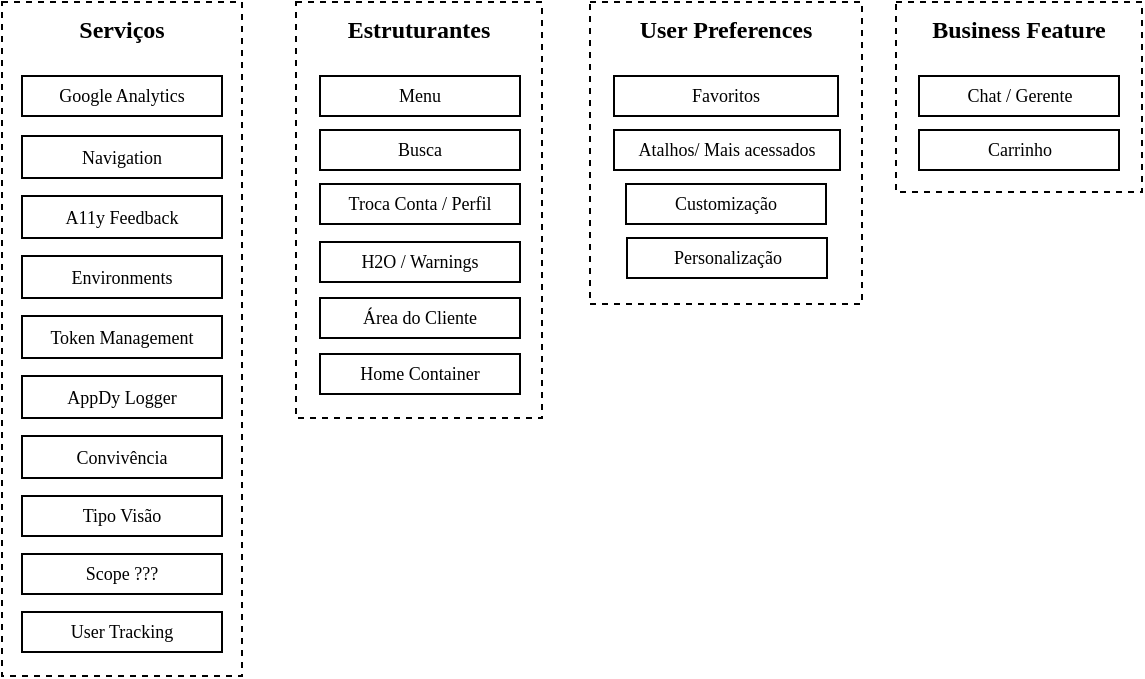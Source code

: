 <mxfile version="21.3.2" type="github">
  <diagram name="Página-1" id="w-p5Ae15d1W9unrE6qTG">
    <mxGraphModel dx="1430" dy="732" grid="0" gridSize="10" guides="1" tooltips="1" connect="1" arrows="1" fold="1" page="1" pageScale="1" pageWidth="1169" pageHeight="827" background="none" math="0" shadow="0">
      <root>
        <mxCell id="0" />
        <mxCell id="1" parent="0" />
        <mxCell id="AUBx4SotxPpRX_jlAVSK-5" value="&lt;b&gt;&lt;font face=&quot;Tahoma&quot;&gt;Serviços&lt;/font&gt;&lt;/b&gt;" style="rounded=0;whiteSpace=wrap;html=1;verticalAlign=top;strokeWidth=1;dashed=1;strokeColor=default;glass=0;" vertex="1" parent="1">
          <mxGeometry x="11" y="14" width="120" height="337" as="geometry" />
        </mxCell>
        <mxCell id="AUBx4SotxPpRX_jlAVSK-1" value="A11y Feedback" style="rounded=0;whiteSpace=wrap;html=1;fontFamily=Tahoma;fontSize=9;fontStyle=0;horizontal=1;flipH=1;" vertex="1" parent="1">
          <mxGeometry x="21" y="111" width="100" height="21" as="geometry" />
        </mxCell>
        <mxCell id="AUBx4SotxPpRX_jlAVSK-3" value="Google Analytics" style="rounded=0;whiteSpace=wrap;html=1;fontFamily=Tahoma;fontSize=9;fontStyle=0;horizontal=1;flipH=1;" vertex="1" parent="1">
          <mxGeometry x="21" y="51" width="100" height="20" as="geometry" />
        </mxCell>
        <mxCell id="AUBx4SotxPpRX_jlAVSK-4" value="Navigation" style="rounded=0;whiteSpace=wrap;html=1;fontFamily=Tahoma;fontSize=9;fontStyle=0;horizontal=1;flipH=1;" vertex="1" parent="1">
          <mxGeometry x="21" y="81" width="100" height="21" as="geometry" />
        </mxCell>
        <mxCell id="AUBx4SotxPpRX_jlAVSK-8" value="Environments" style="rounded=0;whiteSpace=wrap;html=1;fontFamily=Tahoma;fontSize=9;fontStyle=0;horizontal=1;flipH=1;" vertex="1" parent="1">
          <mxGeometry x="21" y="141" width="100" height="21" as="geometry" />
        </mxCell>
        <mxCell id="AUBx4SotxPpRX_jlAVSK-9" value="Token Management" style="rounded=0;whiteSpace=wrap;html=1;fontFamily=Tahoma;fontSize=9;fontStyle=0;horizontal=1;flipH=1;" vertex="1" parent="1">
          <mxGeometry x="21" y="171" width="100" height="21" as="geometry" />
        </mxCell>
        <mxCell id="AUBx4SotxPpRX_jlAVSK-10" value="&lt;b&gt;&lt;font face=&quot;Tahoma&quot;&gt;Estruturantes&lt;/font&gt;&lt;/b&gt;" style="rounded=0;whiteSpace=wrap;html=1;verticalAlign=top;strokeWidth=1;dashed=1;strokeColor=default;glass=0;" vertex="1" parent="1">
          <mxGeometry x="158" y="14" width="123" height="208" as="geometry" />
        </mxCell>
        <mxCell id="AUBx4SotxPpRX_jlAVSK-11" value="AppDy Logger" style="rounded=0;whiteSpace=wrap;html=1;fontFamily=Tahoma;fontSize=9;fontStyle=0;horizontal=1;flipH=1;" vertex="1" parent="1">
          <mxGeometry x="21" y="201" width="100" height="21" as="geometry" />
        </mxCell>
        <mxCell id="AUBx4SotxPpRX_jlAVSK-12" value="Menu" style="rounded=0;whiteSpace=wrap;html=1;fontFamily=Tahoma;fontSize=9;fontStyle=0;horizontal=1;flipH=1;" vertex="1" parent="1">
          <mxGeometry x="170" y="51" width="100" height="20" as="geometry" />
        </mxCell>
        <mxCell id="AUBx4SotxPpRX_jlAVSK-13" value="Busca" style="rounded=0;whiteSpace=wrap;html=1;fontFamily=Tahoma;fontSize=9;fontStyle=0;horizontal=1;flipH=1;" vertex="1" parent="1">
          <mxGeometry x="170" y="78" width="100" height="20" as="geometry" />
        </mxCell>
        <mxCell id="AUBx4SotxPpRX_jlAVSK-14" value="Troca Conta / Perfil" style="rounded=0;whiteSpace=wrap;html=1;fontFamily=Tahoma;fontSize=9;fontStyle=0;horizontal=1;flipH=1;" vertex="1" parent="1">
          <mxGeometry x="170" y="105" width="100" height="20" as="geometry" />
        </mxCell>
        <mxCell id="AUBx4SotxPpRX_jlAVSK-15" value="Convivência" style="rounded=0;whiteSpace=wrap;html=1;fontFamily=Tahoma;fontSize=9;fontStyle=0;horizontal=1;flipH=1;" vertex="1" parent="1">
          <mxGeometry x="21" y="231" width="100" height="21" as="geometry" />
        </mxCell>
        <mxCell id="AUBx4SotxPpRX_jlAVSK-16" value="H2O / Warnings" style="rounded=0;whiteSpace=wrap;html=1;fontFamily=Tahoma;fontSize=9;fontStyle=0;horizontal=1;flipH=1;" vertex="1" parent="1">
          <mxGeometry x="170" y="134" width="100" height="20" as="geometry" />
        </mxCell>
        <mxCell id="AUBx4SotxPpRX_jlAVSK-17" value="Área do Cliente" style="rounded=0;whiteSpace=wrap;html=1;fontFamily=Tahoma;fontSize=9;fontStyle=0;horizontal=1;flipH=1;" vertex="1" parent="1">
          <mxGeometry x="170" y="162" width="100" height="20" as="geometry" />
        </mxCell>
        <mxCell id="AUBx4SotxPpRX_jlAVSK-18" value="Tipo Visão" style="rounded=0;whiteSpace=wrap;html=1;fontFamily=Tahoma;fontSize=9;fontStyle=0;horizontal=1;flipH=1;" vertex="1" parent="1">
          <mxGeometry x="21" y="261" width="100" height="20" as="geometry" />
        </mxCell>
        <mxCell id="AUBx4SotxPpRX_jlAVSK-20" value="Home Container" style="rounded=0;whiteSpace=wrap;html=1;fontFamily=Tahoma;fontSize=9;fontStyle=0;horizontal=1;flipH=1;" vertex="1" parent="1">
          <mxGeometry x="170" y="190" width="100" height="20" as="geometry" />
        </mxCell>
        <mxCell id="AUBx4SotxPpRX_jlAVSK-21" value="Scope ???" style="rounded=0;whiteSpace=wrap;html=1;fontFamily=Tahoma;fontSize=9;fontStyle=0;horizontal=1;flipH=1;" vertex="1" parent="1">
          <mxGeometry x="21" y="290" width="100" height="20" as="geometry" />
        </mxCell>
        <mxCell id="AUBx4SotxPpRX_jlAVSK-22" value="&lt;font face=&quot;Tahoma&quot;&gt;&lt;b&gt;User Preferences&lt;/b&gt;&lt;/font&gt;" style="rounded=0;whiteSpace=wrap;html=1;verticalAlign=top;strokeWidth=1;dashed=1;strokeColor=default;glass=0;" vertex="1" parent="1">
          <mxGeometry x="305" y="14" width="136" height="151" as="geometry" />
        </mxCell>
        <mxCell id="AUBx4SotxPpRX_jlAVSK-23" value="Favoritos" style="rounded=0;whiteSpace=wrap;html=1;fontFamily=Tahoma;fontSize=9;fontStyle=0;horizontal=1;flipH=1;" vertex="1" parent="1">
          <mxGeometry x="317" y="51" width="112" height="20" as="geometry" />
        </mxCell>
        <mxCell id="AUBx4SotxPpRX_jlAVSK-24" value="Atalhos/ Mais acessados" style="rounded=0;whiteSpace=wrap;html=1;fontFamily=Tahoma;fontSize=9;fontStyle=0;horizontal=1;flipH=1;" vertex="1" parent="1">
          <mxGeometry x="317" y="78" width="113" height="20" as="geometry" />
        </mxCell>
        <mxCell id="AUBx4SotxPpRX_jlAVSK-26" value="Customização" style="rounded=0;whiteSpace=wrap;html=1;fontFamily=Tahoma;fontSize=9;fontStyle=0;horizontal=1;flipH=1;" vertex="1" parent="1">
          <mxGeometry x="323" y="105" width="100" height="20" as="geometry" />
        </mxCell>
        <mxCell id="AUBx4SotxPpRX_jlAVSK-27" value="Personalização" style="rounded=0;whiteSpace=wrap;html=1;fontFamily=Tahoma;fontSize=9;fontStyle=0;horizontal=1;flipH=1;" vertex="1" parent="1">
          <mxGeometry x="323.5" y="132" width="100" height="20" as="geometry" />
        </mxCell>
        <mxCell id="AUBx4SotxPpRX_jlAVSK-31" value="&lt;b&gt;&lt;font face=&quot;Tahoma&quot;&gt;Business Feature&lt;/font&gt;&lt;/b&gt;" style="rounded=0;whiteSpace=wrap;html=1;verticalAlign=top;strokeWidth=1;dashed=1;strokeColor=default;glass=0;" vertex="1" parent="1">
          <mxGeometry x="458" y="14" width="123" height="95" as="geometry" />
        </mxCell>
        <mxCell id="AUBx4SotxPpRX_jlAVSK-32" value="Chat / Gerente" style="rounded=0;whiteSpace=wrap;html=1;fontFamily=Tahoma;fontSize=9;fontStyle=0;horizontal=1;flipH=1;" vertex="1" parent="1">
          <mxGeometry x="469.5" y="51" width="100" height="20" as="geometry" />
        </mxCell>
        <mxCell id="AUBx4SotxPpRX_jlAVSK-33" value="Carrinho" style="rounded=0;whiteSpace=wrap;html=1;fontFamily=Tahoma;fontSize=9;fontStyle=0;horizontal=1;flipH=1;" vertex="1" parent="1">
          <mxGeometry x="469.5" y="78" width="100" height="20" as="geometry" />
        </mxCell>
        <mxCell id="AUBx4SotxPpRX_jlAVSK-34" value="User Tracking" style="rounded=0;whiteSpace=wrap;html=1;fontFamily=Tahoma;fontSize=9;fontStyle=0;horizontal=1;flipH=1;" vertex="1" parent="1">
          <mxGeometry x="21" y="319" width="100" height="20" as="geometry" />
        </mxCell>
      </root>
    </mxGraphModel>
  </diagram>
</mxfile>
